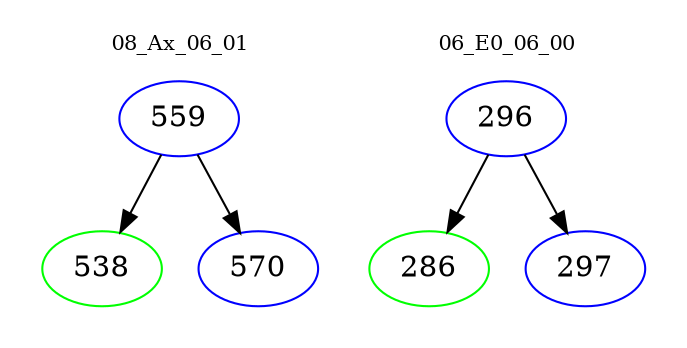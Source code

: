 digraph{
subgraph cluster_0 {
color = white
label = "08_Ax_06_01";
fontsize=10;
T0_559 [label="559", color="blue"]
T0_559 -> T0_538 [color="black"]
T0_538 [label="538", color="green"]
T0_559 -> T0_570 [color="black"]
T0_570 [label="570", color="blue"]
}
subgraph cluster_1 {
color = white
label = "06_E0_06_00";
fontsize=10;
T1_296 [label="296", color="blue"]
T1_296 -> T1_286 [color="black"]
T1_286 [label="286", color="green"]
T1_296 -> T1_297 [color="black"]
T1_297 [label="297", color="blue"]
}
}

